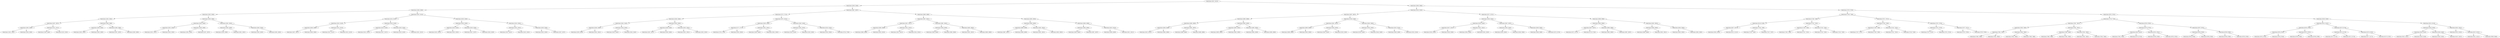 digraph G{
1827340055 [label="Node{data=[4912, 4912]}"]
1827340055 -> 1015862988
1015862988 [label="Node{data=[2638, 2638]}"]
1015862988 -> 2784778
2784778 [label="Node{data=[2606, 2606]}"]
2784778 -> 1150212919
1150212919 [label="Node{data=[2590, 2590]}"]
1150212919 -> 2141685494
2141685494 [label="Node{data=[2582, 2582]}"]
2141685494 -> 625411448
625411448 [label="Node{data=[2097, 2097]}"]
625411448 -> 1984882164
1984882164 [label="Node{data=[1695, 1695]}"]
1984882164 -> 1143725929
1143725929 [label="Node{data=[1582, 1582]}"]
1984882164 -> 133722412
133722412 [label="Node{data=[2056, 2056]}"]
625411448 -> 436852846
436852846 [label="Node{data=[2521, 2521]}"]
436852846 -> 459927454
459927454 [label="Node{data=[2348, 2348]}"]
436852846 -> 27507469
27507469 [label="Node{data=[2535, 2535]}"]
2141685494 -> 1159121668
1159121668 [label="Node{data=[2586, 2586]}"]
1159121668 -> 285778272
285778272 [label="Node{data=[2584, 2584]}"]
285778272 -> 1170848192
1170848192 [label="Node{data=[2583, 2583]}"]
285778272 -> 1496193447
1496193447 [label="Node{data=[2585, 2585]}"]
1159121668 -> 714319725
714319725 [label="Node{data=[2588, 2588]}"]
714319725 -> 2118385918
2118385918 [label="Node{data=[2587, 2587]}"]
714319725 -> 1984667983
1984667983 [label="Node{data=[2589, 2589]}"]
1150212919 -> 1593933056
1593933056 [label="Node{data=[2598, 2598]}"]
1593933056 -> 1746800962
1746800962 [label="Node{data=[2594, 2594]}"]
1746800962 -> 914603855
914603855 [label="Node{data=[2592, 2592]}"]
914603855 -> 493429001
493429001 [label="Node{data=[2591, 2591]}"]
914603855 -> 1238673113
1238673113 [label="Node{data=[2593, 2593]}"]
1746800962 -> 1364732576
1364732576 [label="Node{data=[2596, 2596]}"]
1364732576 -> 2047512067
2047512067 [label="Node{data=[2595, 2595]}"]
1364732576 -> 784308514
784308514 [label="Node{data=[2597, 2597]}"]
1593933056 -> 1110511682
1110511682 [label="Node{data=[2602, 2602]}"]
1110511682 -> 1378631566
1378631566 [label="Node{data=[2600, 2600]}"]
1378631566 -> 2096683358
2096683358 [label="Node{data=[2599, 2599]}"]
1378631566 -> 777795946
777795946 [label="Node{data=[2601, 2601]}"]
1110511682 -> 1680183267
1680183267 [label="Node{data=[2604, 2604]}"]
1680183267 -> 1472597158
1472597158 [label="Node{data=[2603, 2603]}"]
1680183267 -> 1842220329
1842220329 [label="Node{data=[2605, 2605]}"]
2784778 -> 580316819
580316819 [label="Node{data=[2622, 2622]}"]
580316819 -> 1778657205
1778657205 [label="Node{data=[2614, 2614]}"]
1778657205 -> 222340463
222340463 [label="Node{data=[2610, 2610]}"]
222340463 -> 276448939
276448939 [label="Node{data=[2608, 2608]}"]
276448939 -> 84787265
84787265 [label="Node{data=[2607, 2607]}"]
276448939 -> 1325364954
1325364954 [label="Node{data=[2609, 2609]}"]
222340463 -> 1184684471
1184684471 [label="Node{data=[2612, 2612]}"]
1184684471 -> 76648657
76648657 [label="Node{data=[2611, 2611]}"]
1184684471 -> 1878345674
1878345674 [label="Node{data=[2613, 2613]}"]
1778657205 -> 1518974280
1518974280 [label="Node{data=[2618, 2618]}"]
1518974280 -> 2063113935
2063113935 [label="Node{data=[2616, 2616]}"]
2063113935 -> 1927777881
1927777881 [label="Node{data=[2615, 2615]}"]
2063113935 -> 929647832
929647832 [label="Node{data=[2617, 2617]}"]
1518974280 -> 551390344
551390344 [label="Node{data=[2620, 2620]}"]
551390344 -> 518873274
518873274 [label="Node{data=[2619, 2619]}"]
551390344 -> 1354150008
1354150008 [label="Node{data=[2621, 2621]}"]
580316819 -> 759441722
759441722 [label="Node{data=[2630, 2630]}"]
759441722 -> 1630624214
1630624214 [label="Node{data=[2626, 2626]}"]
1630624214 -> 346824186
346824186 [label="Node{data=[2624, 2624]}"]
346824186 -> 1912359527
1912359527 [label="Node{data=[2623, 2623]}"]
346824186 -> 2113773723
2113773723 [label="Node{data=[2625, 2625]}"]
1630624214 -> 376023323
376023323 [label="Node{data=[2628, 2628]}"]
376023323 -> 1658729953
1658729953 [label="Node{data=[2627, 2627]}"]
376023323 -> 1902306479
1902306479 [label="Node{data=[2629, 2629]}"]
759441722 -> 1636526944
1636526944 [label="Node{data=[2634, 2634]}"]
1636526944 -> 980498235
980498235 [label="Node{data=[2632, 2632]}"]
980498235 -> 697527465
697527465 [label="Node{data=[2631, 2631]}"]
980498235 -> 1337111208
1337111208 [label="Node{data=[2633, 2633]}"]
1636526944 -> 1968701525
1968701525 [label="Node{data=[2636, 2636]}"]
1968701525 -> 1185098026
1185098026 [label="Node{data=[2635, 2635]}"]
1968701525 -> 1961358195
1961358195 [label="Node{data=[2637, 2637]}"]
1015862988 -> 773470389
773470389 [label="Node{data=[3807, 3807]}"]
773470389 -> 469094283
469094283 [label="Node{data=[2721, 2721]}"]
469094283 -> 1145065382
1145065382 [label="Node{data=[2646, 2646]}"]
1145065382 -> 267862070
267862070 [label="Node{data=[2642, 2642]}"]
267862070 -> 1893142253
1893142253 [label="Node{data=[2640, 2640]}"]
1893142253 -> 1164644075
1164644075 [label="Node{data=[2639, 2639]}"]
1893142253 -> 59790495
59790495 [label="Node{data=[2641, 2641]}"]
267862070 -> 919818795
919818795 [label="Node{data=[2644, 2644]}"]
919818795 -> 2117829242
2117829242 [label="Node{data=[2643, 2643]}"]
919818795 -> 1673189120
1673189120 [label="Node{data=[2645, 2645]}"]
1145065382 -> 1645167428
1645167428 [label="Node{data=[2650, 2650]}"]
1645167428 -> 1314985764
1314985764 [label="Node{data=[2648, 2648]}"]
1314985764 -> 1818981568
1818981568 [label="Node{data=[2647, 2647]}"]
1314985764 -> 1507638426
1507638426 [label="Node{data=[2649, 2649]}"]
1645167428 -> 1095876998
1095876998 [label="Node{data=[2652, 2652]}"]
1095876998 -> 122631871
122631871 [label="Node{data=[2651, 2651]}"]
1095876998 -> 808816610
808816610 [label="Node{data=[2653, 2653]}"]
469094283 -> 212978962
212978962 [label="Node{data=[2872, 2872]}"]
212978962 -> 1134780659
1134780659 [label="Node{data=[2839, 2839]}"]
1134780659 -> 1025989878
1025989878 [label="Node{data=[2777, 2777]}"]
1025989878 -> 561090095
561090095 [label="Node{data=[2759, 2759]}"]
1025989878 -> 589958734
589958734 [label="Node{data=[2834, 2834]}"]
1134780659 -> 2077640224
2077640224 [label="Node{data=[2841, 2841]}"]
2077640224 -> 2081518912
2081518912 [label="Node{data=[2840, 2840]}"]
2077640224 -> 1371315227
1371315227 [label="Node{data=[2842, 2842]}"]
212978962 -> 571977756
571977756 [label="Node{data=[3450, 3450]}"]
571977756 -> 1807287608
1807287608 [label="Node{data=[2952, 2952]}"]
1807287608 -> 477484666
477484666 [label="Node{data=[2924, 2924]}"]
1807287608 -> 698146219
698146219 [label="Node{data=[3339, 3339]}"]
571977756 -> 907288532
907288532 [label="Node{data=[3534, 3534]}"]
907288532 -> 363285739
363285739 [label="Node{data=[3504, 3504]}"]
907288532 -> 659787299
659787299 [label="Node{data=[3756, 3756]}"]
773470389 -> 1760394983
1760394983 [label="Node{data=[4896, 4896]}"]
1760394983 -> 2123445905
2123445905 [label="Node{data=[3857, 3857]}"]
2123445905 -> 1367272892
1367272892 [label="Node{data=[3811, 3811]}"]
1367272892 -> 1793544998
1793544998 [label="Node{data=[3809, 3809]}"]
1793544998 -> 1769870043
1769870043 [label="Node{data=[3808, 3808]}"]
1793544998 -> 514622683
514622683 [label="Node{data=[3810, 3810]}"]
1367272892 -> 941197759
941197759 [label="Node{data=[3813, 3813]}"]
941197759 -> 1756861433
1756861433 [label="Node{data=[3812, 3812]}"]
941197759 -> 1908845822
1908845822 [label="Node{data=[3814, 3814]}"]
2123445905 -> 196506689
196506689 [label="Node{data=[3861, 3861]}"]
196506689 -> 2132164857
2132164857 [label="Node{data=[3859, 3859]}"]
2132164857 -> 728382649
728382649 [label="Node{data=[3858, 3858]}"]
2132164857 -> 1871692918
1871692918 [label="Node{data=[3860, 3860]}"]
196506689 -> 1470341562
1470341562 [label="Node{data=[4683, 4683]}"]
1470341562 -> 444543551
444543551 [label="Node{data=[4591, 4591]}"]
1470341562 -> 1619679805
1619679805 [label="Node{data=[4890, 4890]}"]
1760394983 -> 1899470382
1899470382 [label="Node{data=[4904, 4904]}"]
1899470382 -> 1003708355
1003708355 [label="Node{data=[4900, 4900]}"]
1003708355 -> 1482583116
1482583116 [label="Node{data=[4898, 4898]}"]
1482583116 -> 1790418632
1790418632 [label="Node{data=[4897, 4897]}"]
1482583116 -> 658291550
658291550 [label="Node{data=[4899, 4899]}"]
1003708355 -> 103863613
103863613 [label="Node{data=[4902, 4902]}"]
103863613 -> 757589435
757589435 [label="Node{data=[4901, 4901]}"]
103863613 -> 2075164425
2075164425 [label="Node{data=[4903, 4903]}"]
1899470382 -> 966053226
966053226 [label="Node{data=[4908, 4908]}"]
966053226 -> 965570136
965570136 [label="Node{data=[4906, 4906]}"]
965570136 -> 731205359
731205359 [label="Node{data=[4905, 4905]}"]
965570136 -> 1403331747
1403331747 [label="Node{data=[4907, 4907]}"]
966053226 -> 1288002592
1288002592 [label="Node{data=[4910, 4910]}"]
1288002592 -> 518521934
518521934 [label="Node{data=[4909, 4909]}"]
1288002592 -> 520864586
520864586 [label="Node{data=[4911, 4911]}"]
1827340055 -> 1701932084
1701932084 [label="Node{data=[5906, 5906]}"]
1701932084 -> 53680358
53680358 [label="Node{data=[5555, 5555]}"]
53680358 -> 1562879674
1562879674 [label="Node{data=[4997, 4997]}"]
1562879674 -> 485965767
485965767 [label="Node{data=[4989, 4989]}"]
485965767 -> 1913249953
1913249953 [label="Node{data=[4985, 4985]}"]
1913249953 -> 1768301102
1768301102 [label="Node{data=[4946, 4946]}"]
1768301102 -> 160713678
160713678 [label="Node{data=[4913, 4913]}"]
1768301102 -> 741889084
741889084 [label="Node{data=[4984, 4984]}"]
1913249953 -> 294237682
294237682 [label="Node{data=[4987, 4987]}"]
294237682 -> 1235649215
1235649215 [label="Node{data=[4986, 4986]}"]
294237682 -> 1648847486
1648847486 [label="Node{data=[4988, 4988]}"]
485965767 -> 204495806
204495806 [label="Node{data=[4993, 4993]}"]
204495806 -> 1355438575
1355438575 [label="Node{data=[4991, 4991]}"]
1355438575 -> 763660851
763660851 [label="Node{data=[4990, 4990]}"]
1355438575 -> 1950941543
1950941543 [label="Node{data=[4992, 4992]}"]
204495806 -> 2049595899
2049595899 [label="Node{data=[4995, 4995]}"]
2049595899 -> 2024632944
2024632944 [label="Node{data=[4994, 4994]}"]
2049595899 -> 1903274564
1903274564 [label="Node{data=[4996, 4996]}"]
1562879674 -> 1301270324
1301270324 [label="Node{data=[5348, 5348]}"]
1301270324 -> 1698865919
1698865919 [label="Node{data=[5001, 5001]}"]
1698865919 -> 1995399893
1995399893 [label="Node{data=[4999, 4999]}"]
1995399893 -> 179361222
179361222 [label="Node{data=[4998, 4998]}"]
1995399893 -> 963993035
963993035 [label="Node{data=[5000, 5000]}"]
1698865919 -> 1229997376
1229997376 [label="Node{data=[5003, 5003]}"]
1229997376 -> 1143238517
1143238517 [label="Node{data=[5002, 5002]}"]
1229997376 -> 1211538642
1211538642 [label="Node{data=[5338, 5338]}"]
1301270324 -> 1539181338
1539181338 [label="Node{data=[5483, 5483]}"]
1539181338 -> 277823336
277823336 [label="Node{data=[5393, 5393]}"]
277823336 -> 2008524235
2008524235 [label="Node{data=[5356, 5356]}"]
277823336 -> 194738147
194738147 [label="Node{data=[5446, 5446]}"]
1539181338 -> 550918993
550918993 [label="Node{data=[5553, 5553]}"]
550918993 -> 1238062172
1238062172 [label="Node{data=[5499, 5499]}"]
550918993 -> 60307795
60307795 [label="Node{data=[5554, 5554]}"]
53680358 -> 1408000684
1408000684 [label="Node{data=[5571, 5571]}"]
1408000684 -> 1098032979
1098032979 [label="Node{data=[5563, 5563]}"]
1098032979 -> 1376285333
1376285333 [label="Node{data=[5559, 5559]}"]
1376285333 -> 270043942
270043942 [label="Node{data=[5557, 5557]}"]
270043942 -> 542208651
542208651 [label="Node{data=[5556, 5556]}"]
270043942 -> 1959596525
1959596525 [label="Node{data=[5558, 5558]}"]
1376285333 -> 1698715963
1698715963 [label="Node{data=[5561, 5561]}"]
1698715963 -> 836087566
836087566 [label="Node{data=[5560, 5560]}"]
1698715963 -> 440096405
440096405 [label="Node{data=[5562, 5562]}"]
1098032979 -> 107314758
107314758 [label="Node{data=[5567, 5567]}"]
107314758 -> 1636525616
1636525616 [label="Node{data=[5565, 5565]}"]
1636525616 -> 2100955344
2100955344 [label="Node{data=[5564, 5564]}"]
1636525616 -> 1039492636
1039492636 [label="Node{data=[5566, 5566]}"]
107314758 -> 282044586
282044586 [label="Node{data=[5569, 5569]}"]
282044586 -> 718272101
718272101 [label="Node{data=[5568, 5568]}"]
282044586 -> 127801188
127801188 [label="Node{data=[5570, 5570]}"]
1408000684 -> 290276365
290276365 [label="Node{data=[5898, 5898]}"]
290276365 -> 2091525238
2091525238 [label="Node{data=[5894, 5894]}"]
2091525238 -> 688101720
688101720 [label="Node{data=[5607, 5607]}"]
688101720 -> 1582403115
1582403115 [label="Node{data=[5572, 5572]}"]
688101720 -> 633849024
633849024 [label="Node{data=[5718, 5718]}"]
2091525238 -> 149147034
149147034 [label="Node{data=[5896, 5896]}"]
149147034 -> 1025465479
1025465479 [label="Node{data=[5895, 5895]}"]
149147034 -> 1877847513
1877847513 [label="Node{data=[5897, 5897]}"]
290276365 -> 1956091168
1956091168 [label="Node{data=[5902, 5902]}"]
1956091168 -> 1645087029
1645087029 [label="Node{data=[5900, 5900]}"]
1645087029 -> 624073367
624073367 [label="Node{data=[5899, 5899]}"]
1645087029 -> 657680525
657680525 [label="Node{data=[5901, 5901]}"]
1956091168 -> 1875232734
1875232734 [label="Node{data=[5904, 5904]}"]
1875232734 -> 2106604722
2106604722 [label="Node{data=[5903, 5903]}"]
1875232734 -> 1279780789
1279780789 [label="Node{data=[5905, 5905]}"]
1701932084 -> 1888258480
1888258480 [label="Node{data=[7679, 7679]}"]
1888258480 -> 834030408
834030408 [label="Node{data=[7196, 7196]}"]
834030408 -> 1304396896
1304396896 [label="Node{data=[7188, 7188]}"]
1304396896 -> 1043769389
1043769389 [label="Node{data=[6136, 6136]}"]
1043769389 -> 719546194
719546194 [label="Node{data=[6077, 6077]}"]
719546194 -> 688686413
688686413 [label="Node{data=[5954, 5954]}"]
719546194 -> 413243528
413243528 [label="Node{data=[6112, 6112]}"]
1043769389 -> 324873329
324873329 [label="Node{data=[7186, 7186]}"]
324873329 -> 582291647
582291647 [label="Node{data=[7185, 7185]}"]
324873329 -> 1876873033
1876873033 [label="Node{data=[7187, 7187]}"]
1304396896 -> 2075095010
2075095010 [label="Node{data=[7192, 7192]}"]
2075095010 -> 32238146
32238146 [label="Node{data=[7190, 7190]}"]
32238146 -> 198255144
198255144 [label="Node{data=[7189, 7189]}"]
32238146 -> 309072028
309072028 [label="Node{data=[7191, 7191]}"]
2075095010 -> 305966412
305966412 [label="Node{data=[7194, 7194]}"]
305966412 -> 1281092787
1281092787 [label="Node{data=[7193, 7193]}"]
305966412 -> 1318672242
1318672242 [label="Node{data=[7195, 7195]}"]
834030408 -> 1015240397
1015240397 [label="Node{data=[7671, 7671]}"]
1015240397 -> 1260571356
1260571356 [label="Node{data=[7200, 7200]}"]
1260571356 -> 1477417343
1477417343 [label="Node{data=[7198, 7198]}"]
1477417343 -> 1546217419
1546217419 [label="Node{data=[7197, 7197]}"]
1477417343 -> 2050652093
2050652093 [label="Node{data=[7199, 7199]}"]
1260571356 -> 663959052
663959052 [label="Node{data=[7202, 7202]}"]
663959052 -> 66295776
66295776 [label="Node{data=[7201, 7201]}"]
663959052 -> 343125866
343125866 [label="Node{data=[7228, 7228]}"]
1015240397 -> 1037940166
1037940166 [label="Node{data=[7675, 7675]}"]
1037940166 -> 54576935
54576935 [label="Node{data=[7673, 7673]}"]
54576935 -> 471010360
471010360 [label="Node{data=[7672, 7672]}"]
54576935 -> 361949231
361949231 [label="Node{data=[7674, 7674]}"]
1037940166 -> 1160846558
1160846558 [label="Node{data=[7677, 7677]}"]
1160846558 -> 1087210144
1087210144 [label="Node{data=[7676, 7676]}"]
1160846558 -> 1153119309
1153119309 [label="Node{data=[7678, 7678]}"]
1888258480 -> 1189773157
1189773157 [label="Node{data=[8791, 8791]}"]
1189773157 -> 191913098
191913098 [label="Node{data=[7729, 7729]}"]
191913098 -> 662968262
662968262 [label="Node{data=[7687, 7687]}"]
662968262 -> 973096487
973096487 [label="Node{data=[7683, 7683]}"]
973096487 -> 797181781
797181781 [label="Node{data=[7681, 7681]}"]
797181781 -> 639207971
639207971 [label="Node{data=[7680, 7680]}"]
797181781 -> 564429569
564429569 [label="Node{data=[7682, 7682]}"]
973096487 -> 430819436
430819436 [label="Node{data=[7685, 7685]}"]
430819436 -> 379378339
379378339 [label="Node{data=[7684, 7684]}"]
430819436 -> 2092831425
2092831425 [label="Node{data=[7686, 7686]}"]
662968262 -> 2030516956
2030516956 [label="Node{data=[7691, 7691]}"]
2030516956 -> 245261112
245261112 [label="Node{data=[7689, 7689]}"]
245261112 -> 2124937610
2124937610 [label="Node{data=[7688, 7688]}"]
245261112 -> 1921242245
1921242245 [label="Node{data=[7690, 7690]}"]
2030516956 -> 848478675
848478675 [label="Node{data=[7693, 7693]}"]
848478675 -> 1332273946
1332273946 [label="Node{data=[7692, 7692]}"]
848478675 -> 247605460
247605460 [label="Node{data=[7694, 7694]}"]
191913098 -> 1644814965
1644814965 [label="Node{data=[8783, 8783]}"]
1644814965 -> 1177627582
1177627582 [label="Node{data=[8779, 8779]}"]
1177627582 -> 1313435729
1313435729 [label="Node{data=[8425, 8425]}"]
1313435729 -> 1364354500
1364354500 [label="Node{data=[7844, 7844]}"]
1313435729 -> 2087010257
2087010257 [label="Node{data=[8778, 8778]}"]
1177627582 -> 860260152
860260152 [label="Node{data=[8781, 8781]}"]
860260152 -> 906539769
906539769 [label="Node{data=[8780, 8780]}"]
860260152 -> 1958124985
1958124985 [label="Node{data=[8782, 8782]}"]
1644814965 -> 561561417
561561417 [label="Node{data=[8787, 8787]}"]
561561417 -> 637567769
637567769 [label="Node{data=[8785, 8785]}"]
637567769 -> 1433166426
1433166426 [label="Node{data=[8784, 8784]}"]
637567769 -> 368539163
368539163 [label="Node{data=[8786, 8786]}"]
561561417 -> 1905328411
1905328411 [label="Node{data=[8789, 8789]}"]
1905328411 -> 1403735163
1403735163 [label="Node{data=[8788, 8788]}"]
1905328411 -> 1701026534
1701026534 [label="Node{data=[8790, 8790]}"]
1189773157 -> 1267367935
1267367935 [label="Node{data=[9180, 9180]}"]
1267367935 -> 845817420
845817420 [label="Node{data=[9141, 9141]}"]
845817420 -> 992701678
992701678 [label="Node{data=[8795, 8795]}"]
992701678 -> 1122399687
1122399687 [label="Node{data=[8793, 8793]}"]
1122399687 -> 1510707171
1510707171 [label="Node{data=[8792, 8792]}"]
1122399687 -> 967871144
967871144 [label="Node{data=[8794, 8794]}"]
992701678 -> 1503452524
1503452524 [label="Node{data=[8797, 8797]}"]
1503452524 -> 681956309
681956309 [label="Node{data=[8796, 8796]}"]
1503452524 -> 777467317
777467317 [label="Node{data=[8798, 8798]}"]
845817420 -> 319754013
319754013 [label="Node{data=[9176, 9176]}"]
319754013 -> 751290285
751290285 [label="Node{data=[9174, 9174]}"]
751290285 -> 721064603
721064603 [label="Node{data=[9173, 9173]}"]
751290285 -> 1024975084
1024975084 [label="Node{data=[9175, 9175]}"]
319754013 -> 1443588020
1443588020 [label="Node{data=[9178, 9178]}"]
1443588020 -> 1147349111
1147349111 [label="Node{data=[9177, 9177]}"]
1443588020 -> 980616234
980616234 [label="Node{data=[9179, 9179]}"]
1267367935 -> 945918728
945918728 [label="Node{data=[9214, 9214]}"]
945918728 -> 903505271
903505271 [label="Node{data=[9184, 9184]}"]
903505271 -> 1755824939
1755824939 [label="Node{data=[9182, 9182]}"]
1755824939 -> 1247270977
1247270977 [label="Node{data=[9181, 9181]}"]
1755824939 -> 2124086224
2124086224 [label="Node{data=[9183, 9183]}"]
903505271 -> 403560617
403560617 [label="Node{data=[9186, 9186]}"]
403560617 -> 1315307032
1315307032 [label="Node{data=[9185, 9185]}"]
403560617 -> 973382213
973382213 [label="Node{data=[9187, 9187]}"]
945918728 -> 334076590
334076590 [label="Node{data=[9281, 9281]}"]
334076590 -> 1700253930
1700253930 [label="Node{data=[9232, 9232]}"]
334076590 -> 69429094
69429094 [label="Node{data=[9472, 9472]}"]
69429094 -> 455801645
455801645 [label="Node{data=[9411, 9411]}"]
69429094 -> 1154035212
1154035212 [label="Node{data=[9586, 9586]}"]
}